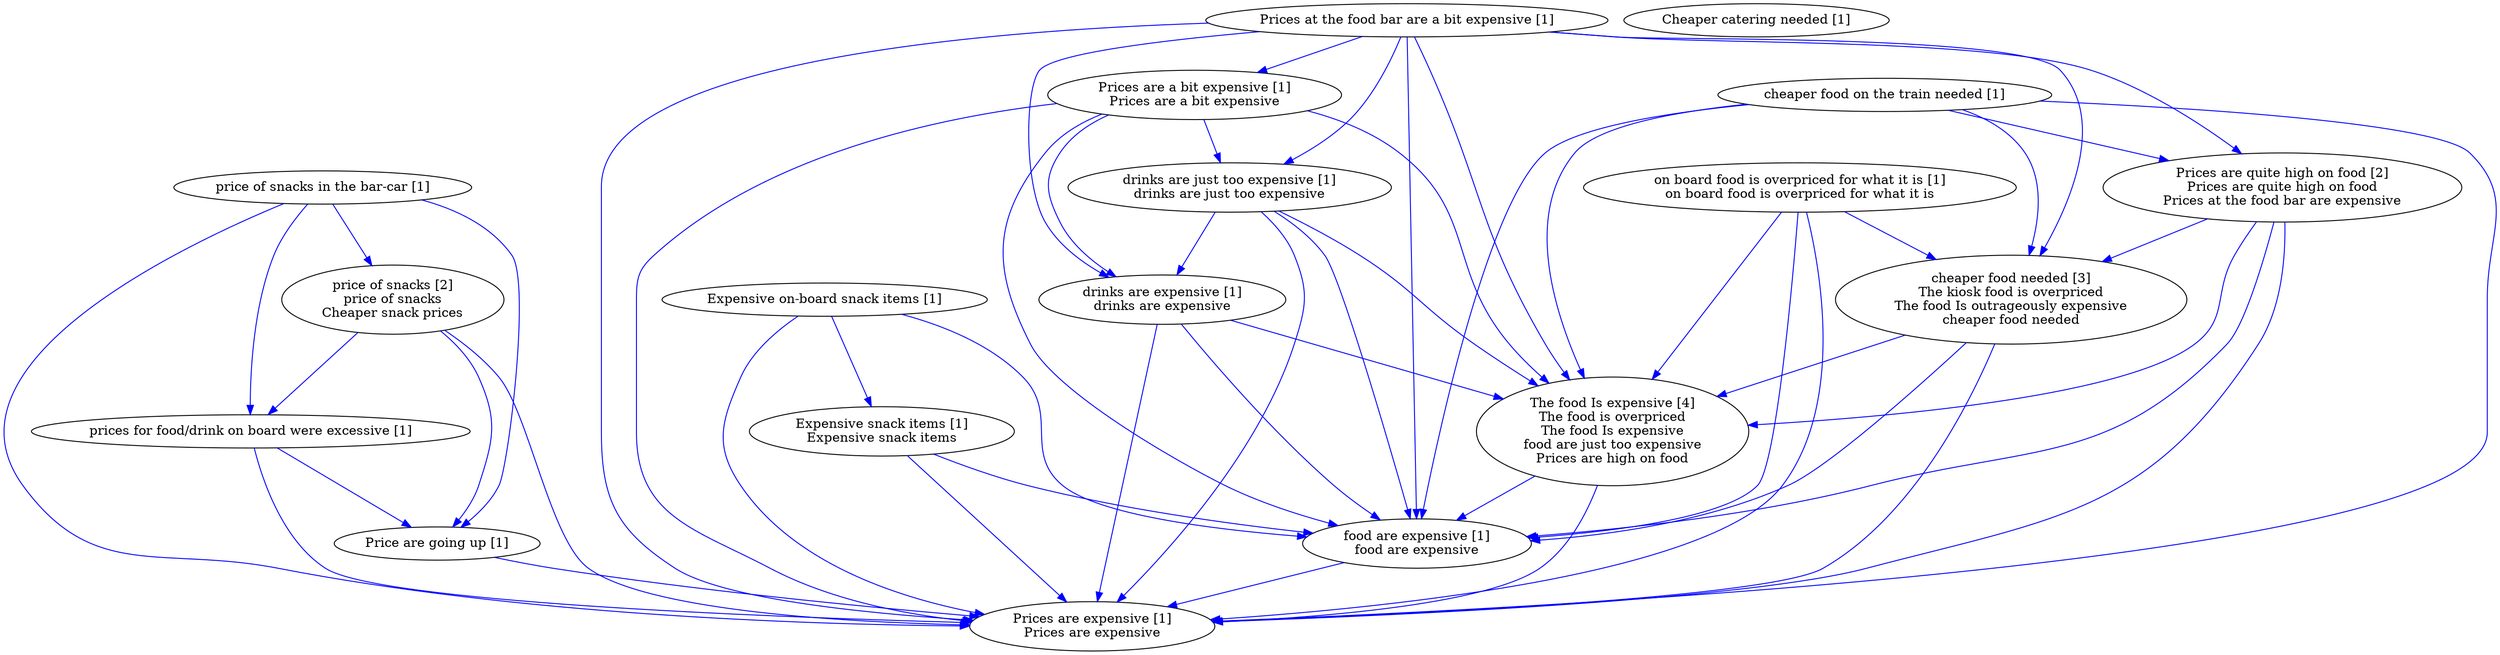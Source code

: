 digraph collapsedGraph {
"Prices are quite high on food [2]\nPrices are quite high on food\nPrices at the food bar are expensive""The food Is expensive [4]\nThe food is overpriced\nThe food Is expensive\nfood are just too expensive\nPrices are high on food""price of snacks [2]\nprice of snacks\nCheaper snack prices""cheaper food needed [3]\nThe kiosk food is overpriced\nThe food Is outrageously expensive\ncheaper food needed""Cheaper catering needed [1]""Expensive on-board snack items [1]""Expensive snack items [1]\nExpensive snack items""Price are going up [1]""Prices at the food bar are a bit expensive [1]""Prices are expensive [1]\nPrices are expensive""Prices are a bit expensive [1]\nPrices are a bit expensive""cheaper food on the train needed [1]""drinks are just too expensive [1]\ndrinks are just too expensive""drinks are expensive [1]\ndrinks are expensive""food are expensive [1]\nfood are expensive""on board food is overpriced for what it is [1]\non board food is overpriced for what it is""price of snacks in the bar-car [1]""prices for food/drink on board were excessive [1]""cheaper food needed [3]\nThe kiosk food is overpriced\nThe food Is outrageously expensive\ncheaper food needed" -> "The food Is expensive [4]\nThe food is overpriced\nThe food Is expensive\nfood are just too expensive\nPrices are high on food" [color=blue]
"price of snacks [2]\nprice of snacks\nCheaper snack prices" -> "Prices are expensive [1]\nPrices are expensive" [color=blue]
"Prices are a bit expensive [1]\nPrices are a bit expensive" -> "drinks are expensive [1]\ndrinks are expensive" [color=blue]
"prices for food/drink on board were excessive [1]" -> "Prices are expensive [1]\nPrices are expensive" [color=blue]
"cheaper food needed [3]\nThe kiosk food is overpriced\nThe food Is outrageously expensive\ncheaper food needed" -> "food are expensive [1]\nfood are expensive" [color=blue]
"Prices are quite high on food [2]\nPrices are quite high on food\nPrices at the food bar are expensive" -> "cheaper food needed [3]\nThe kiosk food is overpriced\nThe food Is outrageously expensive\ncheaper food needed" [color=blue]
"Prices are quite high on food [2]\nPrices are quite high on food\nPrices at the food bar are expensive" -> "food are expensive [1]\nfood are expensive" [color=blue]
"cheaper food needed [3]\nThe kiosk food is overpriced\nThe food Is outrageously expensive\ncheaper food needed" -> "Prices are expensive [1]\nPrices are expensive" [color=blue]
"Prices are quite high on food [2]\nPrices are quite high on food\nPrices at the food bar are expensive" -> "Prices are expensive [1]\nPrices are expensive" [color=blue]
"Prices are quite high on food [2]\nPrices are quite high on food\nPrices at the food bar are expensive" -> "The food Is expensive [4]\nThe food is overpriced\nThe food Is expensive\nfood are just too expensive\nPrices are high on food" [color=blue]
"price of snacks [2]\nprice of snacks\nCheaper snack prices" -> "prices for food/drink on board were excessive [1]" [color=blue]
"on board food is overpriced for what it is [1]\non board food is overpriced for what it is" -> "The food Is expensive [4]\nThe food is overpriced\nThe food Is expensive\nfood are just too expensive\nPrices are high on food" [color=blue]
"on board food is overpriced for what it is [1]\non board food is overpriced for what it is" -> "food are expensive [1]\nfood are expensive" [color=blue]
"The food Is expensive [4]\nThe food is overpriced\nThe food Is expensive\nfood are just too expensive\nPrices are high on food" -> "food are expensive [1]\nfood are expensive" [color=blue]
"on board food is overpriced for what it is [1]\non board food is overpriced for what it is" -> "cheaper food needed [3]\nThe kiosk food is overpriced\nThe food Is outrageously expensive\ncheaper food needed" [color=blue]
"cheaper food on the train needed [1]" -> "The food Is expensive [4]\nThe food is overpriced\nThe food Is expensive\nfood are just too expensive\nPrices are high on food" [color=blue]
"cheaper food on the train needed [1]" -> "food are expensive [1]\nfood are expensive" [color=blue]
"cheaper food on the train needed [1]" -> "cheaper food needed [3]\nThe kiosk food is overpriced\nThe food Is outrageously expensive\ncheaper food needed" [color=blue]
"cheaper food on the train needed [1]" -> "Prices are quite high on food [2]\nPrices are quite high on food\nPrices at the food bar are expensive" [color=blue]
"price of snacks [2]\nprice of snacks\nCheaper snack prices" -> "Price are going up [1]" [color=blue]
"Prices are a bit expensive [1]\nPrices are a bit expensive" -> "food are expensive [1]\nfood are expensive" [color=blue]
"food are expensive [1]\nfood are expensive" -> "Prices are expensive [1]\nPrices are expensive" [color=blue]
"drinks are expensive [1]\ndrinks are expensive" -> "Prices are expensive [1]\nPrices are expensive" [color=blue]
"The food Is expensive [4]\nThe food is overpriced\nThe food Is expensive\nfood are just too expensive\nPrices are high on food" -> "Prices are expensive [1]\nPrices are expensive" [color=blue]
"drinks are expensive [1]\ndrinks are expensive" -> "The food Is expensive [4]\nThe food is overpriced\nThe food Is expensive\nfood are just too expensive\nPrices are high on food" [color=blue]
"drinks are expensive [1]\ndrinks are expensive" -> "food are expensive [1]\nfood are expensive" [color=blue]
"Expensive on-board snack items [1]" -> "Prices are expensive [1]\nPrices are expensive" [color=blue]
"Prices are a bit expensive [1]\nPrices are a bit expensive" -> "drinks are just too expensive [1]\ndrinks are just too expensive" [color=blue]
"Prices are a bit expensive [1]\nPrices are a bit expensive" -> "The food Is expensive [4]\nThe food is overpriced\nThe food Is expensive\nfood are just too expensive\nPrices are high on food" [color=blue]
"prices for food/drink on board were excessive [1]" -> "Price are going up [1]" [color=blue]
"on board food is overpriced for what it is [1]\non board food is overpriced for what it is" -> "Prices are expensive [1]\nPrices are expensive" [color=blue]
"price of snacks in the bar-car [1]" -> "Prices are expensive [1]\nPrices are expensive" [color=blue]
"drinks are just too expensive [1]\ndrinks are just too expensive" -> "The food Is expensive [4]\nThe food is overpriced\nThe food Is expensive\nfood are just too expensive\nPrices are high on food" [color=blue]
"price of snacks in the bar-car [1]" -> "Price are going up [1]" [color=blue]
"Prices at the food bar are a bit expensive [1]" -> "The food Is expensive [4]\nThe food is overpriced\nThe food Is expensive\nfood are just too expensive\nPrices are high on food" [color=blue]
"price of snacks in the bar-car [1]" -> "prices for food/drink on board were excessive [1]" [color=blue]
"price of snacks in the bar-car [1]" -> "price of snacks [2]\nprice of snacks\nCheaper snack prices" [color=blue]
"Prices at the food bar are a bit expensive [1]" -> "Prices are quite high on food [2]\nPrices are quite high on food\nPrices at the food bar are expensive" [color=blue]
"drinks are just too expensive [1]\ndrinks are just too expensive" -> "Prices are expensive [1]\nPrices are expensive" [color=blue]
"drinks are just too expensive [1]\ndrinks are just too expensive" -> "food are expensive [1]\nfood are expensive" [color=blue]
"Prices at the food bar are a bit expensive [1]" -> "cheaper food needed [3]\nThe kiosk food is overpriced\nThe food Is outrageously expensive\ncheaper food needed" [color=blue]
"Expensive on-board snack items [1]" -> "food are expensive [1]\nfood are expensive" [color=blue]
"Prices at the food bar are a bit expensive [1]" -> "food are expensive [1]\nfood are expensive" [color=blue]
"Price are going up [1]" -> "Prices are expensive [1]\nPrices are expensive" [color=blue]
"Expensive snack items [1]\nExpensive snack items" -> "Prices are expensive [1]\nPrices are expensive" [color=blue]
"Expensive snack items [1]\nExpensive snack items" -> "food are expensive [1]\nfood are expensive" [color=blue]
"Expensive on-board snack items [1]" -> "Expensive snack items [1]\nExpensive snack items" [color=blue]
"Prices at the food bar are a bit expensive [1]" -> "Prices are a bit expensive [1]\nPrices are a bit expensive" [color=blue]
"Prices are a bit expensive [1]\nPrices are a bit expensive" -> "Prices are expensive [1]\nPrices are expensive" [color=blue]
"Prices at the food bar are a bit expensive [1]" -> "Prices are expensive [1]\nPrices are expensive" [color=blue]
"drinks are just too expensive [1]\ndrinks are just too expensive" -> "drinks are expensive [1]\ndrinks are expensive" [color=blue]
"Prices at the food bar are a bit expensive [1]" -> "drinks are expensive [1]\ndrinks are expensive" [color=blue]
"Prices at the food bar are a bit expensive [1]" -> "drinks are just too expensive [1]\ndrinks are just too expensive" [color=blue]
"cheaper food on the train needed [1]" -> "Prices are expensive [1]\nPrices are expensive" [color=blue]
}